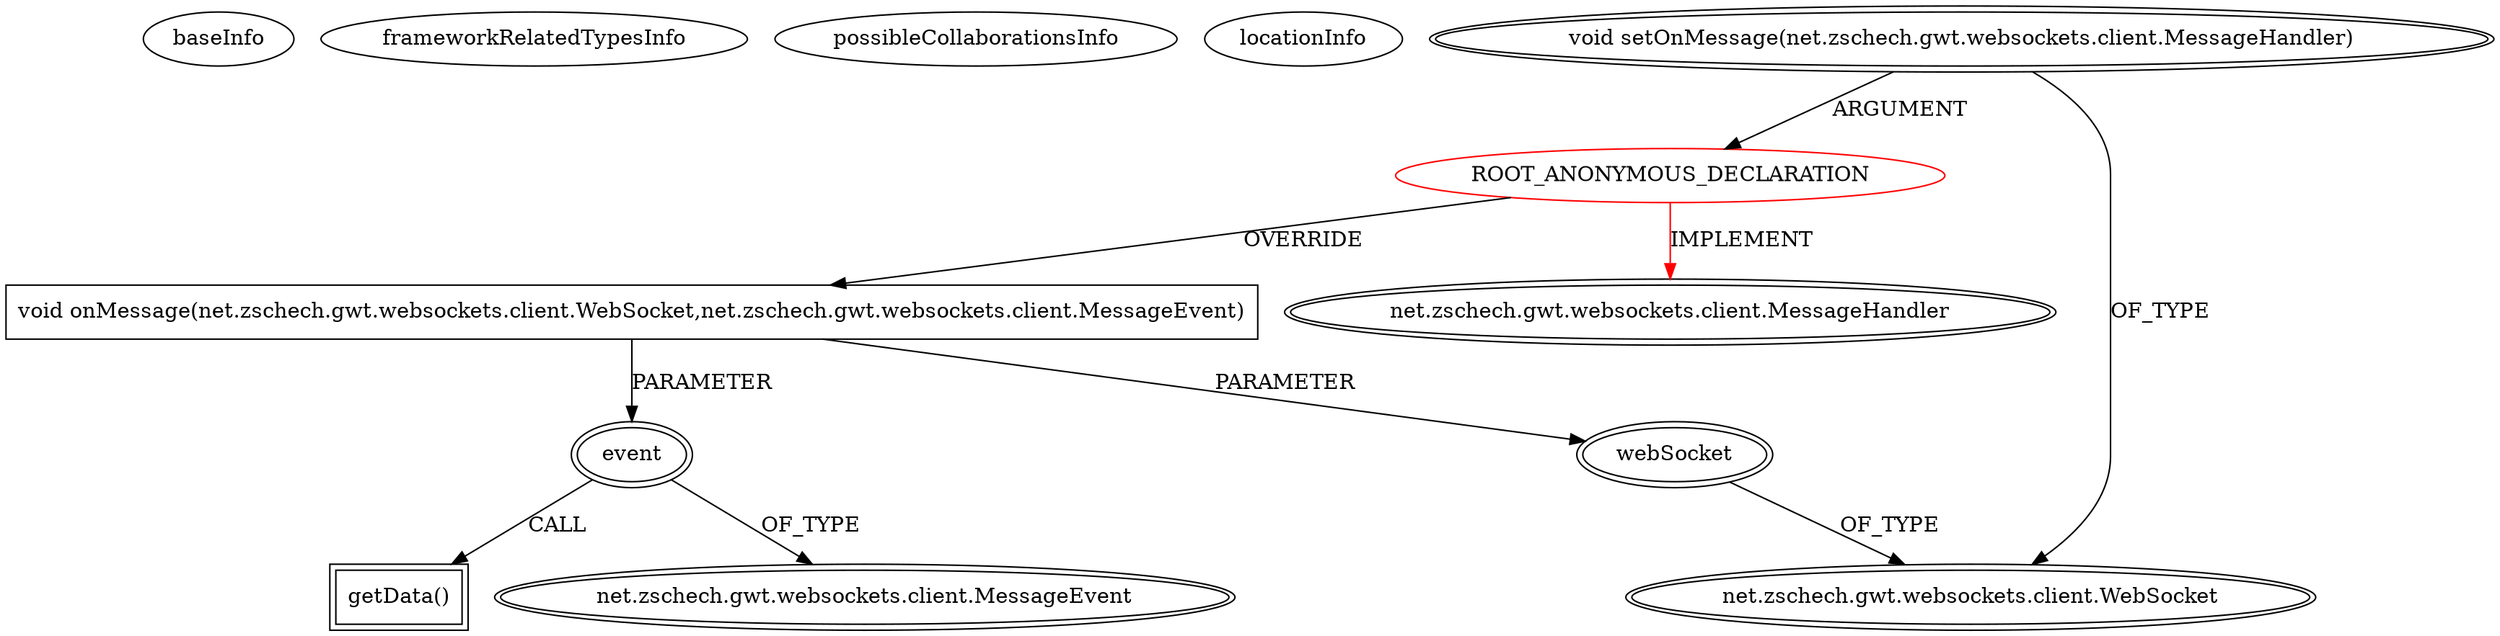 digraph {
baseInfo[graphId=348,category="extension_graph",isAnonymous=true,possibleRelation=false]
frameworkRelatedTypesInfo[0="net.zschech.gwt.websockets.client.MessageHandler"]
possibleCollaborationsInfo[]
locationInfo[projectName="Namrack-TeachToLearn",filePath="/Namrack-TeachToLearn/TeachToLearn-master/TeachToLearn/src/ttl/client/TeachToLearn.java",contextSignature="void connect()",graphId="348"]
0[label="ROOT_ANONYMOUS_DECLARATION",vertexType="ROOT_ANONYMOUS_DECLARATION",isFrameworkType=false,color=red]
1[label="net.zschech.gwt.websockets.client.MessageHandler",vertexType="FRAMEWORK_INTERFACE_TYPE",isFrameworkType=true,peripheries=2]
2[label="void setOnMessage(net.zschech.gwt.websockets.client.MessageHandler)",vertexType="OUTSIDE_CALL",isFrameworkType=true,peripheries=2]
3[label="net.zschech.gwt.websockets.client.WebSocket",vertexType="FRAMEWORK_CLASS_TYPE",isFrameworkType=true,peripheries=2]
4[label="void onMessage(net.zschech.gwt.websockets.client.WebSocket,net.zschech.gwt.websockets.client.MessageEvent)",vertexType="OVERRIDING_METHOD_DECLARATION",isFrameworkType=false,shape=box]
5[label="webSocket",vertexType="PARAMETER_DECLARATION",isFrameworkType=true,peripheries=2]
7[label="event",vertexType="PARAMETER_DECLARATION",isFrameworkType=true,peripheries=2]
8[label="net.zschech.gwt.websockets.client.MessageEvent",vertexType="FRAMEWORK_CLASS_TYPE",isFrameworkType=true,peripheries=2]
10[label="getData()",vertexType="INSIDE_CALL",isFrameworkType=true,peripheries=2,shape=box]
0->1[label="IMPLEMENT",color=red]
2->0[label="ARGUMENT"]
2->3[label="OF_TYPE"]
0->4[label="OVERRIDE"]
5->3[label="OF_TYPE"]
4->5[label="PARAMETER"]
7->8[label="OF_TYPE"]
4->7[label="PARAMETER"]
7->10[label="CALL"]
}
